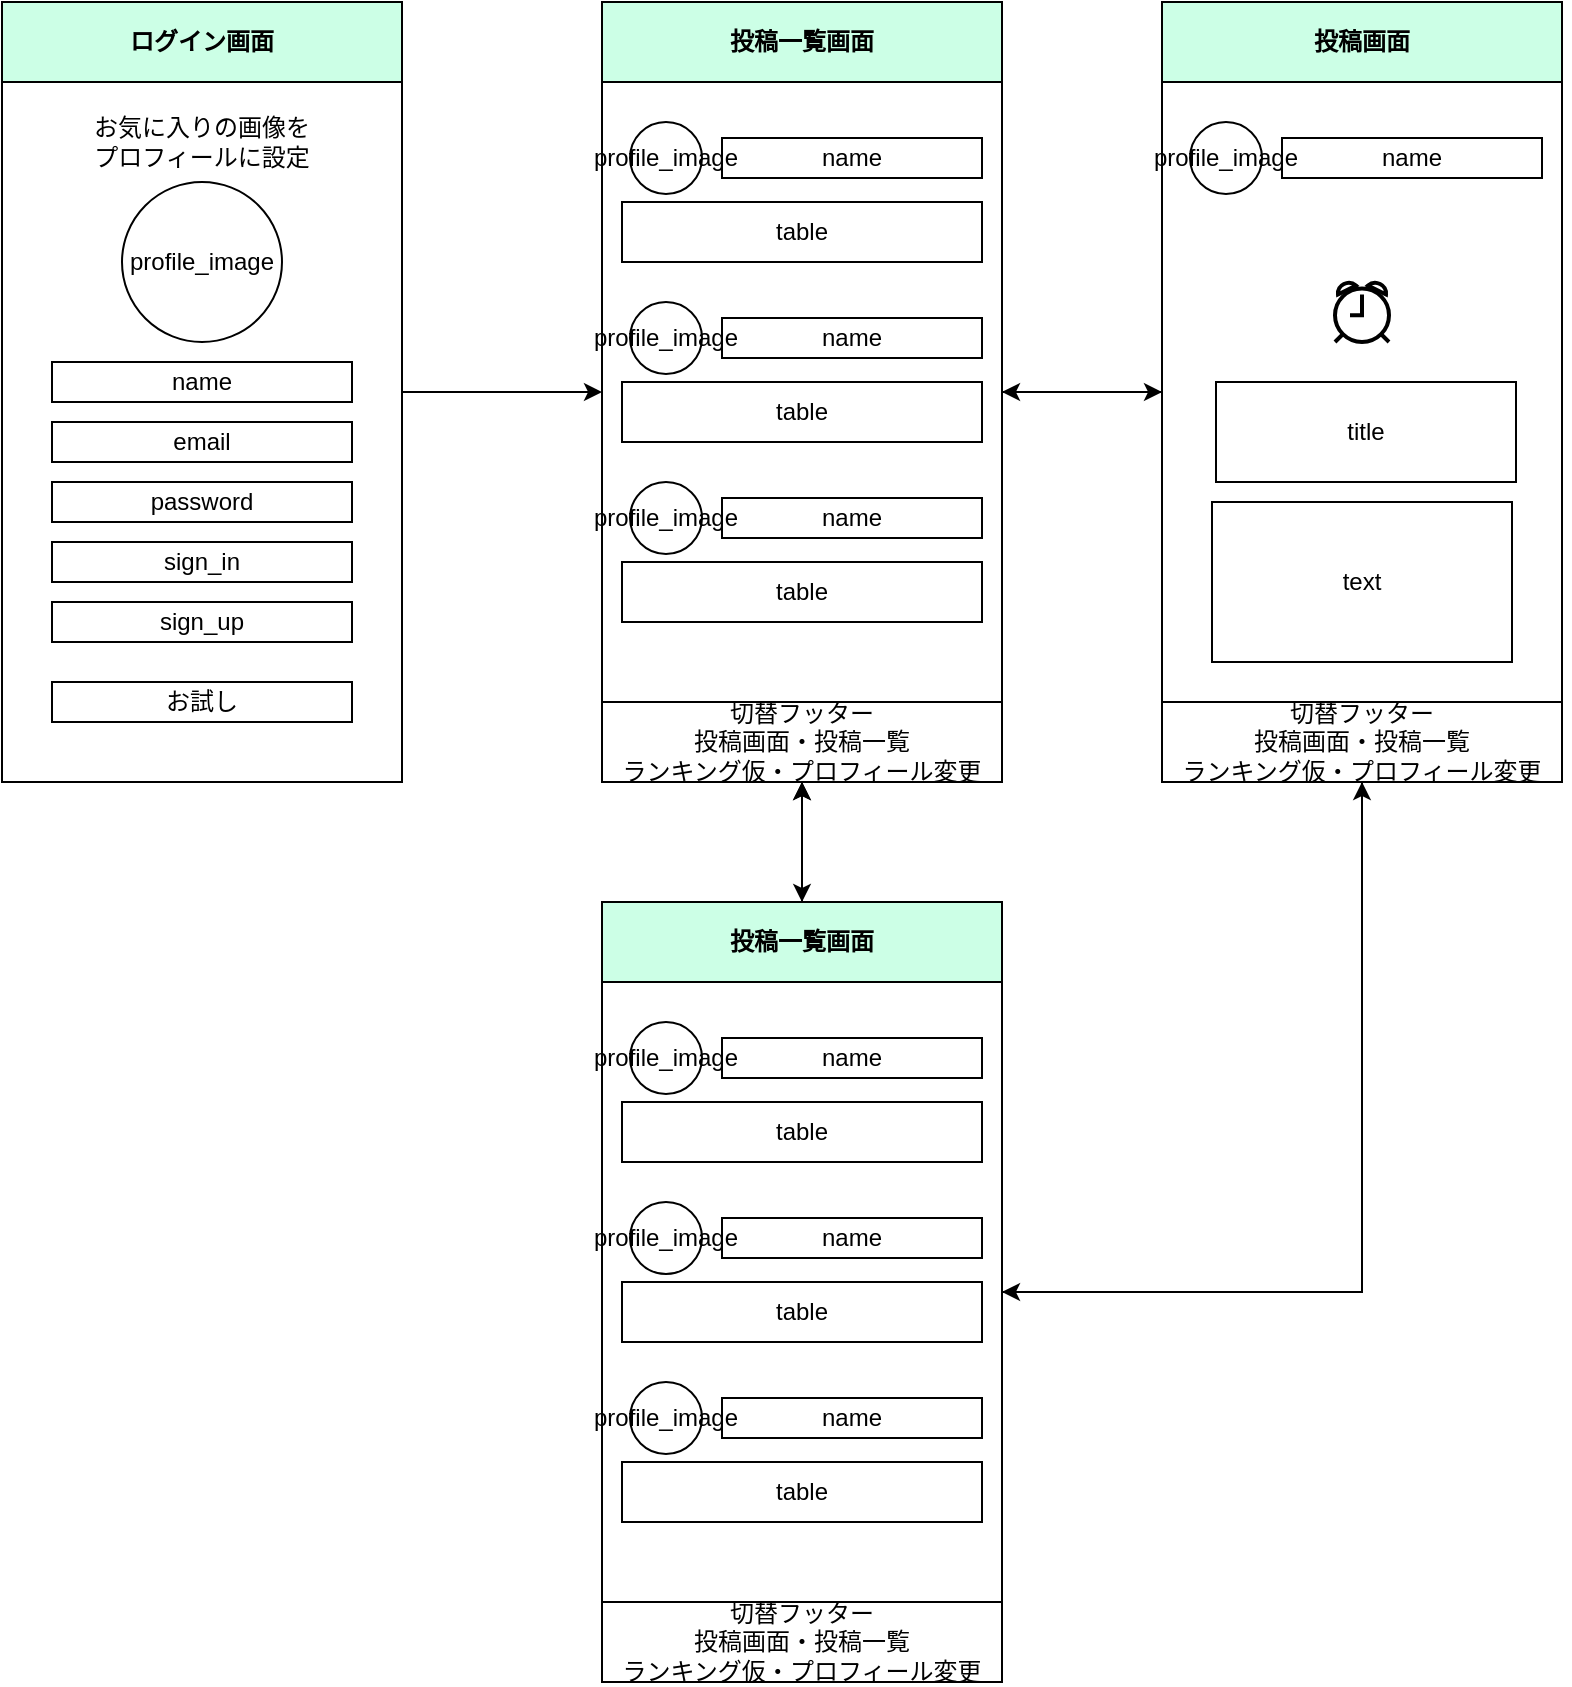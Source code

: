 <mxfile version="13.7.7" type="github">
  <diagram id="5d85YtfUtr9XSAqdXYxp" name="ページ1">
    <mxGraphModel dx="1113" dy="695" grid="1" gridSize="10" guides="1" tooltips="1" connect="1" arrows="1" fold="1" page="1" pageScale="1" pageWidth="827" pageHeight="1169" math="0" shadow="0">
      <root>
        <mxCell id="0" />
        <mxCell id="1" parent="0" />
        <mxCell id="Qp9vbcd0IQCg1ICPjASV-1" value="" style="group;labelBackgroundColor=none;fontStyle=1" parent="1" vertex="1" connectable="0">
          <mxGeometry y="30" width="200" height="390" as="geometry" />
        </mxCell>
        <mxCell id="Qp9vbcd0IQCg1ICPjASV-37" value="" style="group" parent="Qp9vbcd0IQCg1ICPjASV-1" vertex="1" connectable="0">
          <mxGeometry width="200" height="390" as="geometry" />
        </mxCell>
        <mxCell id="evoJNXDT1guMXmTG7ENF-1" value="" style="rounded=0;whiteSpace=wrap;html=1;" parent="Qp9vbcd0IQCg1ICPjASV-37" vertex="1">
          <mxGeometry width="200" height="390" as="geometry" />
        </mxCell>
        <mxCell id="evoJNXDT1guMXmTG7ENF-2" value="profile_image" style="ellipse;whiteSpace=wrap;html=1;aspect=fixed;" parent="Qp9vbcd0IQCg1ICPjASV-37" vertex="1">
          <mxGeometry x="60" y="90" width="80" height="80" as="geometry" />
        </mxCell>
        <mxCell id="evoJNXDT1guMXmTG7ENF-3" value="name" style="text;html=1;fillColor=none;align=center;verticalAlign=middle;whiteSpace=wrap;rounded=0;strokeColor=#000000;" parent="Qp9vbcd0IQCg1ICPjASV-37" vertex="1">
          <mxGeometry x="25" y="180" width="150" height="20" as="geometry" />
        </mxCell>
        <mxCell id="evoJNXDT1guMXmTG7ENF-5" value="email" style="text;html=1;fillColor=none;align=center;verticalAlign=middle;whiteSpace=wrap;rounded=0;strokeColor=#000000;" parent="Qp9vbcd0IQCg1ICPjASV-37" vertex="1">
          <mxGeometry x="25" y="210" width="150" height="20" as="geometry" />
        </mxCell>
        <mxCell id="evoJNXDT1guMXmTG7ENF-6" value="password" style="text;html=1;fillColor=none;align=center;verticalAlign=middle;whiteSpace=wrap;rounded=0;strokeColor=#000000;allowArrows=1;" parent="Qp9vbcd0IQCg1ICPjASV-37" vertex="1">
          <mxGeometry x="25" y="240" width="150" height="20" as="geometry" />
        </mxCell>
        <mxCell id="Qp9vbcd0IQCg1ICPjASV-36" value="&lt;b&gt;ログイン画面&lt;/b&gt;" style="rounded=0;whiteSpace=wrap;html=1;labelBackgroundColor=none;fillColor=#CCFFE6;" parent="Qp9vbcd0IQCg1ICPjASV-37" vertex="1">
          <mxGeometry width="200" height="40" as="geometry" />
        </mxCell>
        <mxCell id="-Kmbbxt4JuK7Hl-FQzUp-1" value="sign_in" style="text;html=1;fillColor=none;align=center;verticalAlign=middle;whiteSpace=wrap;rounded=0;strokeColor=#000000;allowArrows=1;" parent="Qp9vbcd0IQCg1ICPjASV-37" vertex="1">
          <mxGeometry x="25" y="270" width="150" height="20" as="geometry" />
        </mxCell>
        <mxCell id="-Kmbbxt4JuK7Hl-FQzUp-2" value="sign_up" style="text;html=1;fillColor=none;align=center;verticalAlign=middle;whiteSpace=wrap;rounded=0;strokeColor=#000000;allowArrows=1;" parent="Qp9vbcd0IQCg1ICPjASV-37" vertex="1">
          <mxGeometry x="25" y="300" width="150" height="20" as="geometry" />
        </mxCell>
        <mxCell id="jMCmtVy9pqtED8qZ-KDL-2" value="お気に入りの画像を&lt;br&gt;プロフィールに設定" style="text;html=1;strokeColor=none;fillColor=none;align=center;verticalAlign=middle;whiteSpace=wrap;rounded=0;" parent="Qp9vbcd0IQCg1ICPjASV-37" vertex="1">
          <mxGeometry x="30" y="60" width="140" height="20" as="geometry" />
        </mxCell>
        <mxCell id="7r5LdE9JL5hYglWVHIkZ-1" value="お試し" style="text;html=1;fillColor=none;align=center;verticalAlign=middle;whiteSpace=wrap;rounded=0;strokeColor=#000000;allowArrows=1;" parent="Qp9vbcd0IQCg1ICPjASV-37" vertex="1">
          <mxGeometry x="25" y="340" width="150" height="20" as="geometry" />
        </mxCell>
        <mxCell id="Qp9vbcd0IQCg1ICPjASV-2" value="" style="group" parent="1" vertex="1" connectable="0">
          <mxGeometry x="300" y="30" width="204" height="390" as="geometry" />
        </mxCell>
        <mxCell id="Qp9vbcd0IQCg1ICPjASV-3" value="" style="rounded=0;whiteSpace=wrap;html=1;" parent="Qp9vbcd0IQCg1ICPjASV-2" vertex="1">
          <mxGeometry width="200" height="390" as="geometry" />
        </mxCell>
        <mxCell id="Qp9vbcd0IQCg1ICPjASV-4" value="profile_image" style="ellipse;whiteSpace=wrap;html=1;aspect=fixed;" parent="Qp9vbcd0IQCg1ICPjASV-2" vertex="1">
          <mxGeometry x="14" y="60" width="36" height="36" as="geometry" />
        </mxCell>
        <mxCell id="Qp9vbcd0IQCg1ICPjASV-9" value="table" style="text;html=1;fillColor=none;align=center;verticalAlign=middle;whiteSpace=wrap;rounded=0;strokeColor=#000000;" parent="Qp9vbcd0IQCg1ICPjASV-2" vertex="1">
          <mxGeometry x="10" y="100" width="180" height="30" as="geometry" />
        </mxCell>
        <mxCell id="Qp9vbcd0IQCg1ICPjASV-11" value="name" style="text;html=1;fillColor=none;align=center;verticalAlign=middle;whiteSpace=wrap;rounded=0;strokeColor=#000000;" parent="Qp9vbcd0IQCg1ICPjASV-2" vertex="1">
          <mxGeometry x="60" y="68" width="130" height="20" as="geometry" />
        </mxCell>
        <mxCell id="Qp9vbcd0IQCg1ICPjASV-43" value="&lt;b&gt;投稿一覧画面&lt;/b&gt;" style="rounded=0;whiteSpace=wrap;html=1;labelBackgroundColor=none;fillColor=#CCFFE6;" parent="Qp9vbcd0IQCg1ICPjASV-2" vertex="1">
          <mxGeometry width="200" height="40" as="geometry" />
        </mxCell>
        <mxCell id="jNvIQHg4V1jWrLRhlRbQ-1" value="profile_image" style="ellipse;whiteSpace=wrap;html=1;aspect=fixed;" parent="Qp9vbcd0IQCg1ICPjASV-2" vertex="1">
          <mxGeometry x="14" y="150" width="36" height="36" as="geometry" />
        </mxCell>
        <mxCell id="jNvIQHg4V1jWrLRhlRbQ-2" value="table" style="text;html=1;fillColor=none;align=center;verticalAlign=middle;whiteSpace=wrap;rounded=0;strokeColor=#000000;" parent="Qp9vbcd0IQCg1ICPjASV-2" vertex="1">
          <mxGeometry x="10" y="190" width="180" height="30" as="geometry" />
        </mxCell>
        <mxCell id="jNvIQHg4V1jWrLRhlRbQ-3" value="name" style="text;html=1;fillColor=none;align=center;verticalAlign=middle;whiteSpace=wrap;rounded=0;strokeColor=#000000;" parent="Qp9vbcd0IQCg1ICPjASV-2" vertex="1">
          <mxGeometry x="60" y="158" width="130" height="20" as="geometry" />
        </mxCell>
        <mxCell id="jNvIQHg4V1jWrLRhlRbQ-4" value="profile_image" style="ellipse;whiteSpace=wrap;html=1;aspect=fixed;" parent="Qp9vbcd0IQCg1ICPjASV-2" vertex="1">
          <mxGeometry x="14" y="240" width="36" height="36" as="geometry" />
        </mxCell>
        <mxCell id="jNvIQHg4V1jWrLRhlRbQ-5" value="table" style="text;html=1;fillColor=none;align=center;verticalAlign=middle;whiteSpace=wrap;rounded=0;strokeColor=#000000;" parent="Qp9vbcd0IQCg1ICPjASV-2" vertex="1">
          <mxGeometry x="10" y="280" width="180" height="30" as="geometry" />
        </mxCell>
        <mxCell id="jNvIQHg4V1jWrLRhlRbQ-6" value="name" style="text;html=1;fillColor=none;align=center;verticalAlign=middle;whiteSpace=wrap;rounded=0;strokeColor=#000000;" parent="Qp9vbcd0IQCg1ICPjASV-2" vertex="1">
          <mxGeometry x="60" y="248" width="130" height="20" as="geometry" />
        </mxCell>
        <mxCell id="7r5LdE9JL5hYglWVHIkZ-2" value="切替フッター&lt;br&gt;投稿画面・投稿一覧&lt;br&gt;ランキング仮・プロフィール変更" style="rounded=0;whiteSpace=wrap;html=1;" parent="Qp9vbcd0IQCg1ICPjASV-2" vertex="1">
          <mxGeometry y="350" width="200" height="40" as="geometry" />
        </mxCell>
        <mxCell id="Qp9vbcd0IQCg1ICPjASV-12" value="" style="group" parent="1" vertex="1" connectable="0">
          <mxGeometry x="580" y="30" width="204" height="390" as="geometry" />
        </mxCell>
        <mxCell id="Qp9vbcd0IQCg1ICPjASV-13" value="" style="rounded=0;whiteSpace=wrap;html=1;" parent="Qp9vbcd0IQCg1ICPjASV-12" vertex="1">
          <mxGeometry width="200" height="390" as="geometry" />
        </mxCell>
        <mxCell id="Qp9vbcd0IQCg1ICPjASV-14" value="profile_image" style="ellipse;whiteSpace=wrap;html=1;aspect=fixed;" parent="Qp9vbcd0IQCg1ICPjASV-12" vertex="1">
          <mxGeometry x="14" y="60" width="36" height="36" as="geometry" />
        </mxCell>
        <mxCell id="Qp9vbcd0IQCg1ICPjASV-15" value="text" style="text;html=1;fillColor=none;align=center;verticalAlign=middle;whiteSpace=wrap;rounded=0;strokeColor=#000000;" parent="Qp9vbcd0IQCg1ICPjASV-12" vertex="1">
          <mxGeometry x="25" y="250" width="150" height="80" as="geometry" />
        </mxCell>
        <mxCell id="Qp9vbcd0IQCg1ICPjASV-19" value="name" style="text;html=1;fillColor=none;align=center;verticalAlign=middle;whiteSpace=wrap;rounded=0;strokeColor=#000000;" parent="Qp9vbcd0IQCg1ICPjASV-12" vertex="1">
          <mxGeometry x="60" y="68" width="130" height="20" as="geometry" />
        </mxCell>
        <mxCell id="Qp9vbcd0IQCg1ICPjASV-44" value="&lt;b&gt;投稿画面&lt;/b&gt;" style="rounded=0;whiteSpace=wrap;html=1;labelBackgroundColor=none;fillColor=#CCFFE6;" parent="Qp9vbcd0IQCg1ICPjASV-12" vertex="1">
          <mxGeometry width="200" height="40" as="geometry" />
        </mxCell>
        <mxCell id="jNvIQHg4V1jWrLRhlRbQ-7" value="" style="html=1;verticalLabelPosition=bottom;align=center;labelBackgroundColor=#ffffff;verticalAlign=top;strokeWidth=2;shadow=0;dashed=0;shape=mxgraph.ios7.icons.alarm_clock;" parent="Qp9vbcd0IQCg1ICPjASV-12" vertex="1">
          <mxGeometry x="86.5" y="140" width="27" height="30" as="geometry" />
        </mxCell>
        <mxCell id="jNvIQHg4V1jWrLRhlRbQ-8" value="title" style="text;html=1;fillColor=none;align=center;verticalAlign=middle;whiteSpace=wrap;rounded=0;strokeColor=#000000;" parent="Qp9vbcd0IQCg1ICPjASV-12" vertex="1">
          <mxGeometry x="27" y="190" width="150" height="50" as="geometry" />
        </mxCell>
        <mxCell id="RLjvYu8lpYwrjwBoLWt2-1" value="切替フッター&lt;br&gt;投稿画面・投稿一覧&lt;br&gt;ランキング仮・プロフィール変更" style="rounded=0;whiteSpace=wrap;html=1;" vertex="1" parent="Qp9vbcd0IQCg1ICPjASV-12">
          <mxGeometry y="350" width="200" height="40" as="geometry" />
        </mxCell>
        <mxCell id="jNvIQHg4V1jWrLRhlRbQ-11" style="edgeStyle=orthogonalEdgeStyle;rounded=0;orthogonalLoop=1;jettySize=auto;html=1;entryX=0;entryY=0.5;entryDx=0;entryDy=0;" parent="1" source="evoJNXDT1guMXmTG7ENF-1" target="Qp9vbcd0IQCg1ICPjASV-3" edge="1">
          <mxGeometry relative="1" as="geometry" />
        </mxCell>
        <mxCell id="jNvIQHg4V1jWrLRhlRbQ-12" style="edgeStyle=orthogonalEdgeStyle;rounded=0;orthogonalLoop=1;jettySize=auto;html=1;entryX=0;entryY=0.5;entryDx=0;entryDy=0;" parent="1" source="Qp9vbcd0IQCg1ICPjASV-3" target="Qp9vbcd0IQCg1ICPjASV-13" edge="1">
          <mxGeometry relative="1" as="geometry" />
        </mxCell>
        <mxCell id="jNvIQHg4V1jWrLRhlRbQ-13" style="edgeStyle=orthogonalEdgeStyle;rounded=0;orthogonalLoop=1;jettySize=auto;html=1;" parent="1" source="Qp9vbcd0IQCg1ICPjASV-13" edge="1">
          <mxGeometry relative="1" as="geometry">
            <mxPoint x="500" y="225" as="targetPoint" />
          </mxGeometry>
        </mxCell>
        <mxCell id="RLjvYu8lpYwrjwBoLWt2-2" value="" style="group" vertex="1" connectable="0" parent="1">
          <mxGeometry x="300" y="480" width="204" height="390" as="geometry" />
        </mxCell>
        <mxCell id="RLjvYu8lpYwrjwBoLWt2-3" value="" style="rounded=0;whiteSpace=wrap;html=1;" vertex="1" parent="RLjvYu8lpYwrjwBoLWt2-2">
          <mxGeometry width="200" height="390" as="geometry" />
        </mxCell>
        <mxCell id="RLjvYu8lpYwrjwBoLWt2-4" value="profile_image" style="ellipse;whiteSpace=wrap;html=1;aspect=fixed;" vertex="1" parent="RLjvYu8lpYwrjwBoLWt2-2">
          <mxGeometry x="14" y="60" width="36" height="36" as="geometry" />
        </mxCell>
        <mxCell id="RLjvYu8lpYwrjwBoLWt2-5" value="table" style="text;html=1;fillColor=none;align=center;verticalAlign=middle;whiteSpace=wrap;rounded=0;strokeColor=#000000;" vertex="1" parent="RLjvYu8lpYwrjwBoLWt2-2">
          <mxGeometry x="10" y="100" width="180" height="30" as="geometry" />
        </mxCell>
        <mxCell id="RLjvYu8lpYwrjwBoLWt2-6" value="name" style="text;html=1;fillColor=none;align=center;verticalAlign=middle;whiteSpace=wrap;rounded=0;strokeColor=#000000;" vertex="1" parent="RLjvYu8lpYwrjwBoLWt2-2">
          <mxGeometry x="60" y="68" width="130" height="20" as="geometry" />
        </mxCell>
        <mxCell id="RLjvYu8lpYwrjwBoLWt2-7" value="&lt;b&gt;投稿一覧画面&lt;/b&gt;" style="rounded=0;whiteSpace=wrap;html=1;labelBackgroundColor=none;fillColor=#CCFFE6;" vertex="1" parent="RLjvYu8lpYwrjwBoLWt2-2">
          <mxGeometry width="200" height="40" as="geometry" />
        </mxCell>
        <mxCell id="RLjvYu8lpYwrjwBoLWt2-8" value="profile_image" style="ellipse;whiteSpace=wrap;html=1;aspect=fixed;" vertex="1" parent="RLjvYu8lpYwrjwBoLWt2-2">
          <mxGeometry x="14" y="150" width="36" height="36" as="geometry" />
        </mxCell>
        <mxCell id="RLjvYu8lpYwrjwBoLWt2-9" value="table" style="text;html=1;fillColor=none;align=center;verticalAlign=middle;whiteSpace=wrap;rounded=0;strokeColor=#000000;" vertex="1" parent="RLjvYu8lpYwrjwBoLWt2-2">
          <mxGeometry x="10" y="190" width="180" height="30" as="geometry" />
        </mxCell>
        <mxCell id="RLjvYu8lpYwrjwBoLWt2-10" value="name" style="text;html=1;fillColor=none;align=center;verticalAlign=middle;whiteSpace=wrap;rounded=0;strokeColor=#000000;" vertex="1" parent="RLjvYu8lpYwrjwBoLWt2-2">
          <mxGeometry x="60" y="158" width="130" height="20" as="geometry" />
        </mxCell>
        <mxCell id="RLjvYu8lpYwrjwBoLWt2-11" value="profile_image" style="ellipse;whiteSpace=wrap;html=1;aspect=fixed;" vertex="1" parent="RLjvYu8lpYwrjwBoLWt2-2">
          <mxGeometry x="14" y="240" width="36" height="36" as="geometry" />
        </mxCell>
        <mxCell id="RLjvYu8lpYwrjwBoLWt2-12" value="table" style="text;html=1;fillColor=none;align=center;verticalAlign=middle;whiteSpace=wrap;rounded=0;strokeColor=#000000;" vertex="1" parent="RLjvYu8lpYwrjwBoLWt2-2">
          <mxGeometry x="10" y="280" width="180" height="30" as="geometry" />
        </mxCell>
        <mxCell id="RLjvYu8lpYwrjwBoLWt2-13" value="name" style="text;html=1;fillColor=none;align=center;verticalAlign=middle;whiteSpace=wrap;rounded=0;strokeColor=#000000;" vertex="1" parent="RLjvYu8lpYwrjwBoLWt2-2">
          <mxGeometry x="60" y="248" width="130" height="20" as="geometry" />
        </mxCell>
        <mxCell id="RLjvYu8lpYwrjwBoLWt2-14" value="切替フッター&lt;br&gt;投稿画面・投稿一覧&lt;br&gt;ランキング仮・プロフィール変更" style="rounded=0;whiteSpace=wrap;html=1;" vertex="1" parent="RLjvYu8lpYwrjwBoLWt2-2">
          <mxGeometry y="350" width="200" height="40" as="geometry" />
        </mxCell>
        <mxCell id="RLjvYu8lpYwrjwBoLWt2-15" style="edgeStyle=orthogonalEdgeStyle;rounded=0;orthogonalLoop=1;jettySize=auto;html=1;entryX=0.5;entryY=1;entryDx=0;entryDy=0;" edge="1" parent="1" source="RLjvYu8lpYwrjwBoLWt2-7" target="7r5LdE9JL5hYglWVHIkZ-2">
          <mxGeometry relative="1" as="geometry" />
        </mxCell>
        <mxCell id="RLjvYu8lpYwrjwBoLWt2-16" style="edgeStyle=orthogonalEdgeStyle;rounded=0;orthogonalLoop=1;jettySize=auto;html=1;entryX=0.5;entryY=1;entryDx=0;entryDy=0;" edge="1" parent="1" source="RLjvYu8lpYwrjwBoLWt2-3" target="7r5LdE9JL5hYglWVHIkZ-2">
          <mxGeometry relative="1" as="geometry" />
        </mxCell>
        <mxCell id="RLjvYu8lpYwrjwBoLWt2-17" style="edgeStyle=orthogonalEdgeStyle;rounded=0;orthogonalLoop=1;jettySize=auto;html=1;" edge="1" parent="1" source="Qp9vbcd0IQCg1ICPjASV-3" target="RLjvYu8lpYwrjwBoLWt2-7">
          <mxGeometry relative="1" as="geometry" />
        </mxCell>
        <mxCell id="RLjvYu8lpYwrjwBoLWt2-21" style="edgeStyle=orthogonalEdgeStyle;rounded=0;orthogonalLoop=1;jettySize=auto;html=1;entryX=0.5;entryY=1;entryDx=0;entryDy=0;" edge="1" parent="1" source="RLjvYu8lpYwrjwBoLWt2-3" target="RLjvYu8lpYwrjwBoLWt2-1">
          <mxGeometry relative="1" as="geometry" />
        </mxCell>
        <mxCell id="RLjvYu8lpYwrjwBoLWt2-22" style="edgeStyle=orthogonalEdgeStyle;rounded=0;orthogonalLoop=1;jettySize=auto;html=1;entryX=1;entryY=0.5;entryDx=0;entryDy=0;" edge="1" parent="1" source="Qp9vbcd0IQCg1ICPjASV-13" target="RLjvYu8lpYwrjwBoLWt2-3">
          <mxGeometry relative="1" as="geometry">
            <Array as="points">
              <mxPoint x="680" y="675" />
            </Array>
          </mxGeometry>
        </mxCell>
      </root>
    </mxGraphModel>
  </diagram>
</mxfile>

